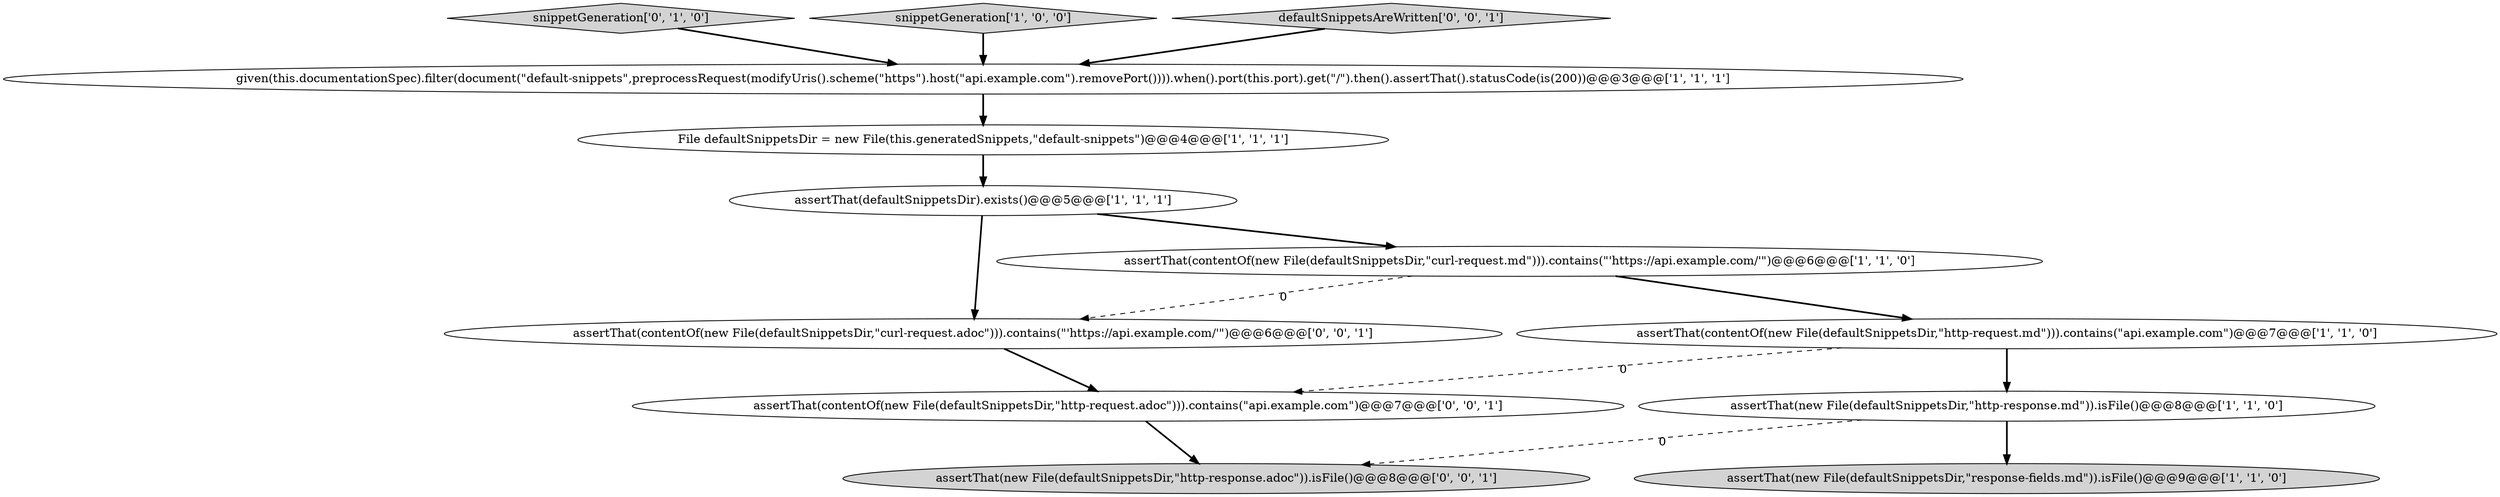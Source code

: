 digraph {
1 [style = filled, label = "assertThat(new File(defaultSnippetsDir,\"response-fields.md\")).isFile()@@@9@@@['1', '1', '0']", fillcolor = lightgray, shape = ellipse image = "AAA0AAABBB1BBB"];
8 [style = filled, label = "snippetGeneration['0', '1', '0']", fillcolor = lightgray, shape = diamond image = "AAA0AAABBB2BBB"];
9 [style = filled, label = "assertThat(new File(defaultSnippetsDir,\"http-response.adoc\")).isFile()@@@8@@@['0', '0', '1']", fillcolor = lightgray, shape = ellipse image = "AAA0AAABBB3BBB"];
11 [style = filled, label = "assertThat(contentOf(new File(defaultSnippetsDir,\"curl-request.adoc\"))).contains(\"'https://api.example.com/'\")@@@6@@@['0', '0', '1']", fillcolor = white, shape = ellipse image = "AAA0AAABBB3BBB"];
6 [style = filled, label = "snippetGeneration['1', '0', '0']", fillcolor = lightgray, shape = diamond image = "AAA0AAABBB1BBB"];
0 [style = filled, label = "assertThat(new File(defaultSnippetsDir,\"http-response.md\")).isFile()@@@8@@@['1', '1', '0']", fillcolor = white, shape = ellipse image = "AAA0AAABBB1BBB"];
3 [style = filled, label = "assertThat(contentOf(new File(defaultSnippetsDir,\"curl-request.md\"))).contains(\"'https://api.example.com/'\")@@@6@@@['1', '1', '0']", fillcolor = white, shape = ellipse image = "AAA0AAABBB1BBB"];
10 [style = filled, label = "defaultSnippetsAreWritten['0', '0', '1']", fillcolor = lightgray, shape = diamond image = "AAA0AAABBB3BBB"];
12 [style = filled, label = "assertThat(contentOf(new File(defaultSnippetsDir,\"http-request.adoc\"))).contains(\"api.example.com\")@@@7@@@['0', '0', '1']", fillcolor = white, shape = ellipse image = "AAA0AAABBB3BBB"];
2 [style = filled, label = "given(this.documentationSpec).filter(document(\"default-snippets\",preprocessRequest(modifyUris().scheme(\"https\").host(\"api.example.com\").removePort()))).when().port(this.port).get(\"/\").then().assertThat().statusCode(is(200))@@@3@@@['1', '1', '1']", fillcolor = white, shape = ellipse image = "AAA0AAABBB1BBB"];
7 [style = filled, label = "assertThat(contentOf(new File(defaultSnippetsDir,\"http-request.md\"))).contains(\"api.example.com\")@@@7@@@['1', '1', '0']", fillcolor = white, shape = ellipse image = "AAA0AAABBB1BBB"];
5 [style = filled, label = "assertThat(defaultSnippetsDir).exists()@@@5@@@['1', '1', '1']", fillcolor = white, shape = ellipse image = "AAA0AAABBB1BBB"];
4 [style = filled, label = "File defaultSnippetsDir = new File(this.generatedSnippets,\"default-snippets\")@@@4@@@['1', '1', '1']", fillcolor = white, shape = ellipse image = "AAA0AAABBB1BBB"];
7->12 [style = dashed, label="0"];
5->3 [style = bold, label=""];
10->2 [style = bold, label=""];
5->11 [style = bold, label=""];
7->0 [style = bold, label=""];
11->12 [style = bold, label=""];
0->9 [style = dashed, label="0"];
8->2 [style = bold, label=""];
3->7 [style = bold, label=""];
12->9 [style = bold, label=""];
2->4 [style = bold, label=""];
4->5 [style = bold, label=""];
0->1 [style = bold, label=""];
3->11 [style = dashed, label="0"];
6->2 [style = bold, label=""];
}
